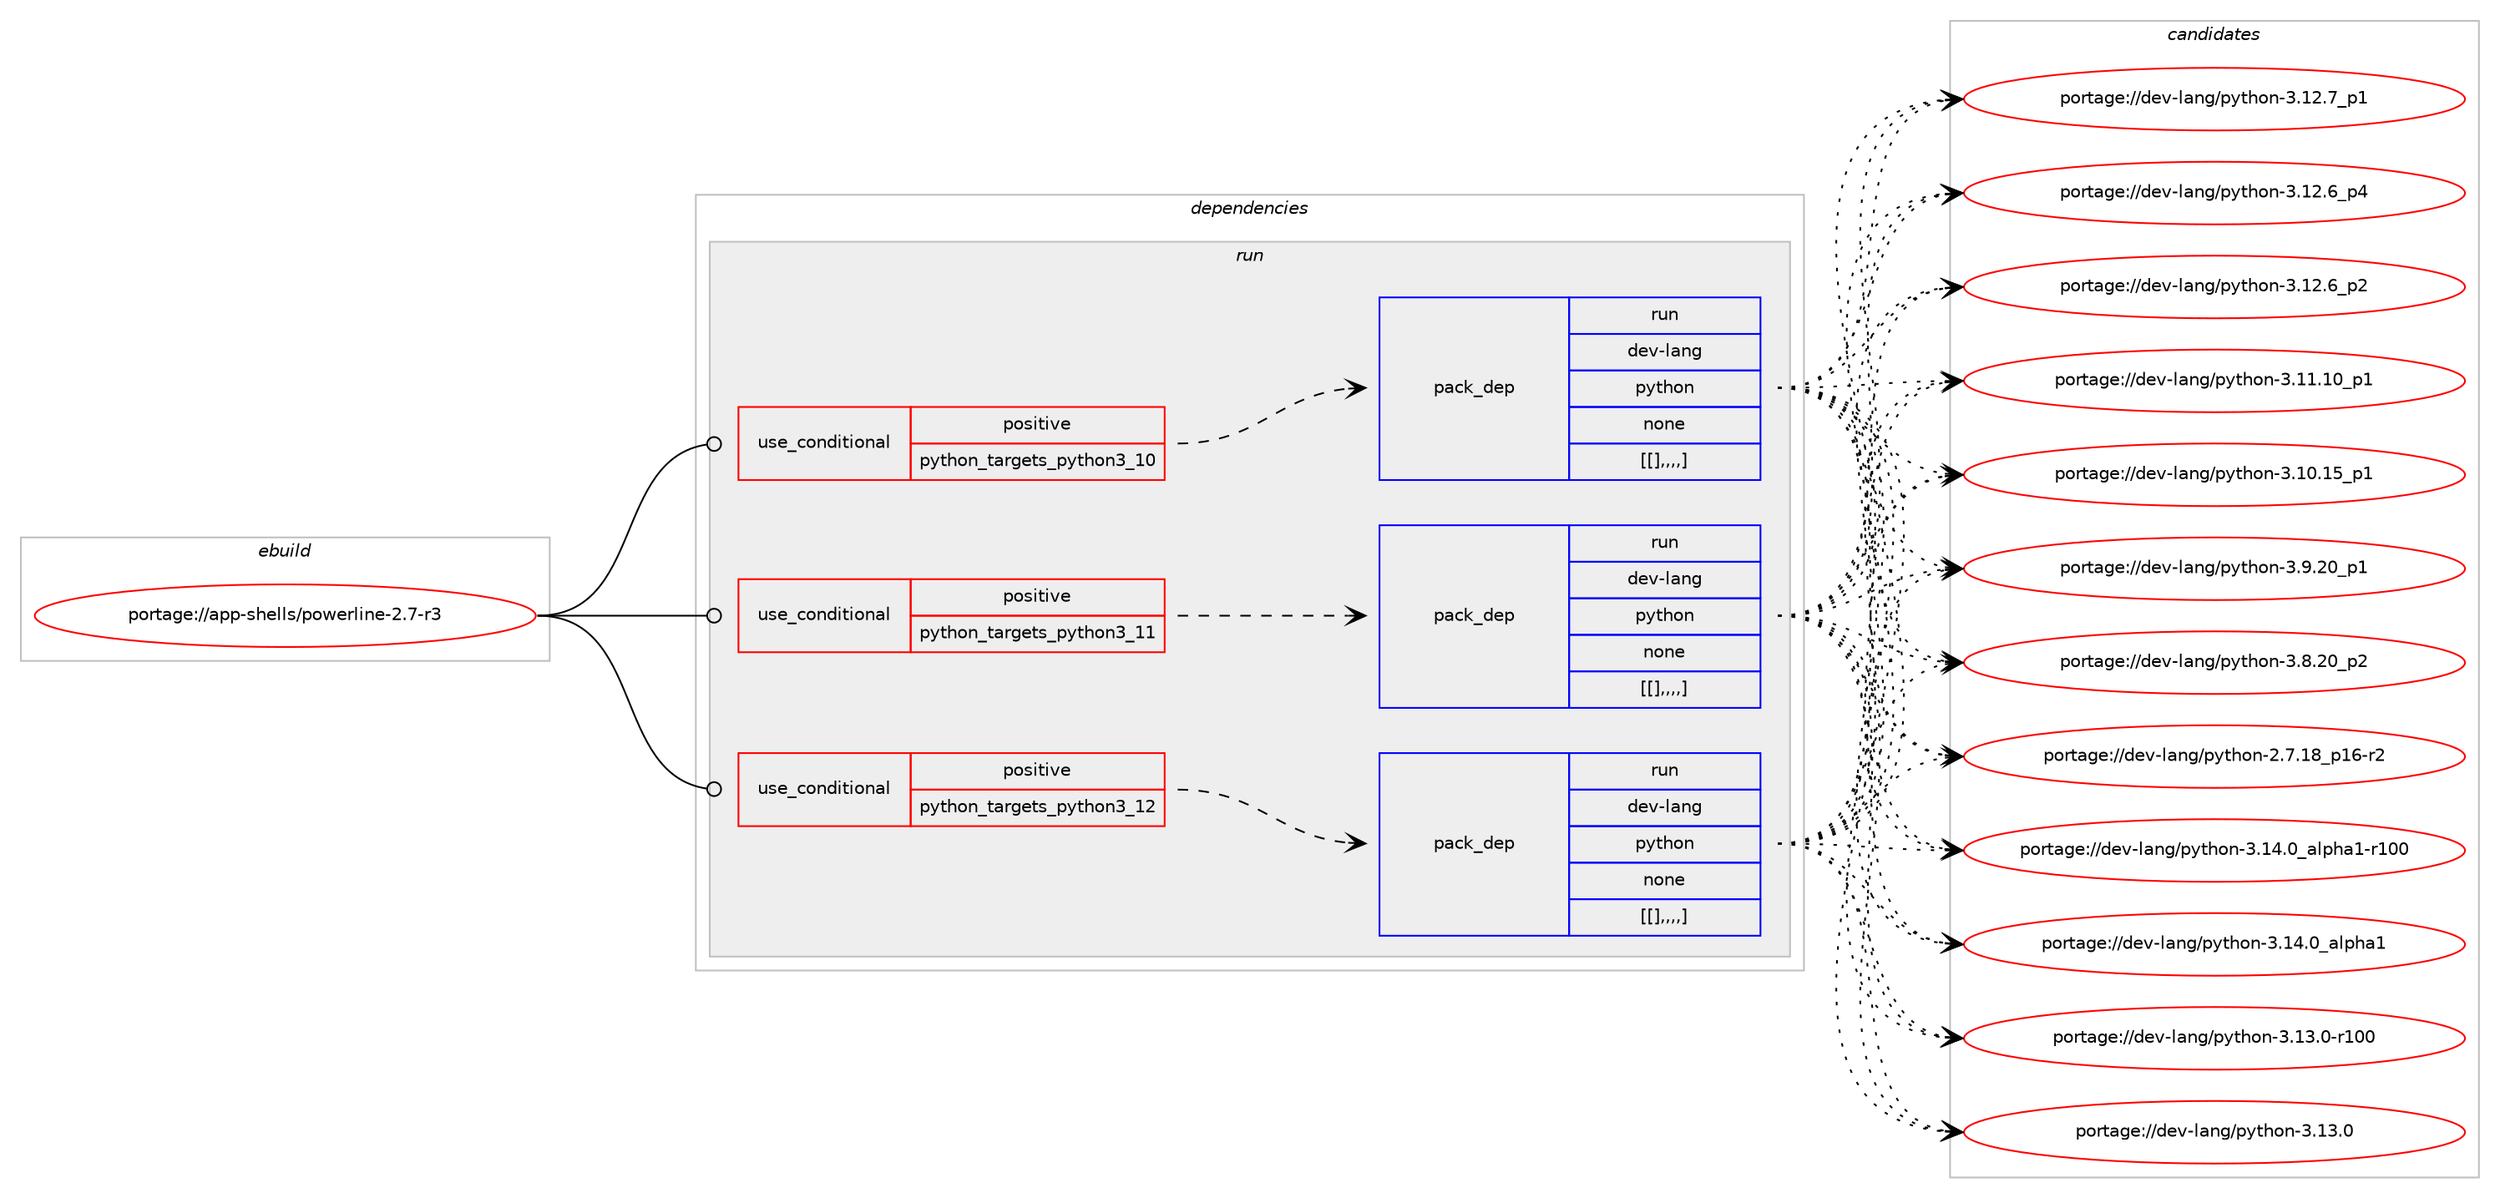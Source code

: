 digraph prolog {

# *************
# Graph options
# *************

newrank=true;
concentrate=true;
compound=true;
graph [rankdir=LR,fontname=Helvetica,fontsize=10,ranksep=1.5];#, ranksep=2.5, nodesep=0.2];
edge  [arrowhead=vee];
node  [fontname=Helvetica,fontsize=10];

# **********
# The ebuild
# **********

subgraph cluster_leftcol {
color=gray;
label=<<i>ebuild</i>>;
id [label="portage://app-shells/powerline-2.7-r3", color=red, width=4, href="../app-shells/powerline-2.7-r3.svg"];
}

# ****************
# The dependencies
# ****************

subgraph cluster_midcol {
color=gray;
label=<<i>dependencies</i>>;
subgraph cluster_compile {
fillcolor="#eeeeee";
style=filled;
label=<<i>compile</i>>;
}
subgraph cluster_compileandrun {
fillcolor="#eeeeee";
style=filled;
label=<<i>compile and run</i>>;
}
subgraph cluster_run {
fillcolor="#eeeeee";
style=filled;
label=<<i>run</i>>;
subgraph cond15980 {
dependency55466 [label=<<TABLE BORDER="0" CELLBORDER="1" CELLSPACING="0" CELLPADDING="4"><TR><TD ROWSPAN="3" CELLPADDING="10">use_conditional</TD></TR><TR><TD>positive</TD></TR><TR><TD>python_targets_python3_10</TD></TR></TABLE>>, shape=none, color=red];
subgraph pack38942 {
dependency55498 [label=<<TABLE BORDER="0" CELLBORDER="1" CELLSPACING="0" CELLPADDING="4" WIDTH="220"><TR><TD ROWSPAN="6" CELLPADDING="30">pack_dep</TD></TR><TR><TD WIDTH="110">run</TD></TR><TR><TD>dev-lang</TD></TR><TR><TD>python</TD></TR><TR><TD>none</TD></TR><TR><TD>[[],,,,]</TD></TR></TABLE>>, shape=none, color=blue];
}
dependency55466:e -> dependency55498:w [weight=20,style="dashed",arrowhead="vee"];
}
id:e -> dependency55466:w [weight=20,style="solid",arrowhead="odot"];
subgraph cond15992 {
dependency55500 [label=<<TABLE BORDER="0" CELLBORDER="1" CELLSPACING="0" CELLPADDING="4"><TR><TD ROWSPAN="3" CELLPADDING="10">use_conditional</TD></TR><TR><TD>positive</TD></TR><TR><TD>python_targets_python3_11</TD></TR></TABLE>>, shape=none, color=red];
subgraph pack38954 {
dependency55504 [label=<<TABLE BORDER="0" CELLBORDER="1" CELLSPACING="0" CELLPADDING="4" WIDTH="220"><TR><TD ROWSPAN="6" CELLPADDING="30">pack_dep</TD></TR><TR><TD WIDTH="110">run</TD></TR><TR><TD>dev-lang</TD></TR><TR><TD>python</TD></TR><TR><TD>none</TD></TR><TR><TD>[[],,,,]</TD></TR></TABLE>>, shape=none, color=blue];
}
dependency55500:e -> dependency55504:w [weight=20,style="dashed",arrowhead="vee"];
}
id:e -> dependency55500:w [weight=20,style="solid",arrowhead="odot"];
subgraph cond15993 {
dependency55510 [label=<<TABLE BORDER="0" CELLBORDER="1" CELLSPACING="0" CELLPADDING="4"><TR><TD ROWSPAN="3" CELLPADDING="10">use_conditional</TD></TR><TR><TD>positive</TD></TR><TR><TD>python_targets_python3_12</TD></TR></TABLE>>, shape=none, color=red];
subgraph pack38967 {
dependency55534 [label=<<TABLE BORDER="0" CELLBORDER="1" CELLSPACING="0" CELLPADDING="4" WIDTH="220"><TR><TD ROWSPAN="6" CELLPADDING="30">pack_dep</TD></TR><TR><TD WIDTH="110">run</TD></TR><TR><TD>dev-lang</TD></TR><TR><TD>python</TD></TR><TR><TD>none</TD></TR><TR><TD>[[],,,,]</TD></TR></TABLE>>, shape=none, color=blue];
}
dependency55510:e -> dependency55534:w [weight=20,style="dashed",arrowhead="vee"];
}
id:e -> dependency55510:w [weight=20,style="solid",arrowhead="odot"];
}
}

# **************
# The candidates
# **************

subgraph cluster_choices {
rank=same;
color=gray;
label=<<i>candidates</i>>;

subgraph choice37864 {
color=black;
nodesep=1;
choice100101118451089711010347112121116104111110455146495246489597108112104974945114494848 [label="portage://dev-lang/python-3.14.0_alpha1-r100", color=red, width=4,href="../dev-lang/python-3.14.0_alpha1-r100.svg"];
choice1001011184510897110103471121211161041111104551464952464895971081121049749 [label="portage://dev-lang/python-3.14.0_alpha1", color=red, width=4,href="../dev-lang/python-3.14.0_alpha1.svg"];
choice1001011184510897110103471121211161041111104551464951464845114494848 [label="portage://dev-lang/python-3.13.0-r100", color=red, width=4,href="../dev-lang/python-3.13.0-r100.svg"];
choice10010111845108971101034711212111610411111045514649514648 [label="portage://dev-lang/python-3.13.0", color=red, width=4,href="../dev-lang/python-3.13.0.svg"];
choice100101118451089711010347112121116104111110455146495046559511249 [label="portage://dev-lang/python-3.12.7_p1", color=red, width=4,href="../dev-lang/python-3.12.7_p1.svg"];
choice100101118451089711010347112121116104111110455146495046549511252 [label="portage://dev-lang/python-3.12.6_p4", color=red, width=4,href="../dev-lang/python-3.12.6_p4.svg"];
choice100101118451089711010347112121116104111110455146495046549511250 [label="portage://dev-lang/python-3.12.6_p2", color=red, width=4,href="../dev-lang/python-3.12.6_p2.svg"];
choice10010111845108971101034711212111610411111045514649494649489511249 [label="portage://dev-lang/python-3.11.10_p1", color=red, width=4,href="../dev-lang/python-3.11.10_p1.svg"];
choice10010111845108971101034711212111610411111045514649484649539511249 [label="portage://dev-lang/python-3.10.15_p1", color=red, width=4,href="../dev-lang/python-3.10.15_p1.svg"];
choice100101118451089711010347112121116104111110455146574650489511249 [label="portage://dev-lang/python-3.9.20_p1", color=red, width=4,href="../dev-lang/python-3.9.20_p1.svg"];
choice100101118451089711010347112121116104111110455146564650489511250 [label="portage://dev-lang/python-3.8.20_p2", color=red, width=4,href="../dev-lang/python-3.8.20_p2.svg"];
choice100101118451089711010347112121116104111110455046554649569511249544511450 [label="portage://dev-lang/python-2.7.18_p16-r2", color=red, width=4,href="../dev-lang/python-2.7.18_p16-r2.svg"];
dependency55498:e -> choice100101118451089711010347112121116104111110455146495246489597108112104974945114494848:w [style=dotted,weight="100"];
dependency55498:e -> choice1001011184510897110103471121211161041111104551464952464895971081121049749:w [style=dotted,weight="100"];
dependency55498:e -> choice1001011184510897110103471121211161041111104551464951464845114494848:w [style=dotted,weight="100"];
dependency55498:e -> choice10010111845108971101034711212111610411111045514649514648:w [style=dotted,weight="100"];
dependency55498:e -> choice100101118451089711010347112121116104111110455146495046559511249:w [style=dotted,weight="100"];
dependency55498:e -> choice100101118451089711010347112121116104111110455146495046549511252:w [style=dotted,weight="100"];
dependency55498:e -> choice100101118451089711010347112121116104111110455146495046549511250:w [style=dotted,weight="100"];
dependency55498:e -> choice10010111845108971101034711212111610411111045514649494649489511249:w [style=dotted,weight="100"];
dependency55498:e -> choice10010111845108971101034711212111610411111045514649484649539511249:w [style=dotted,weight="100"];
dependency55498:e -> choice100101118451089711010347112121116104111110455146574650489511249:w [style=dotted,weight="100"];
dependency55498:e -> choice100101118451089711010347112121116104111110455146564650489511250:w [style=dotted,weight="100"];
dependency55498:e -> choice100101118451089711010347112121116104111110455046554649569511249544511450:w [style=dotted,weight="100"];
}
subgraph choice37889 {
color=black;
nodesep=1;
choice100101118451089711010347112121116104111110455146495246489597108112104974945114494848 [label="portage://dev-lang/python-3.14.0_alpha1-r100", color=red, width=4,href="../dev-lang/python-3.14.0_alpha1-r100.svg"];
choice1001011184510897110103471121211161041111104551464952464895971081121049749 [label="portage://dev-lang/python-3.14.0_alpha1", color=red, width=4,href="../dev-lang/python-3.14.0_alpha1.svg"];
choice1001011184510897110103471121211161041111104551464951464845114494848 [label="portage://dev-lang/python-3.13.0-r100", color=red, width=4,href="../dev-lang/python-3.13.0-r100.svg"];
choice10010111845108971101034711212111610411111045514649514648 [label="portage://dev-lang/python-3.13.0", color=red, width=4,href="../dev-lang/python-3.13.0.svg"];
choice100101118451089711010347112121116104111110455146495046559511249 [label="portage://dev-lang/python-3.12.7_p1", color=red, width=4,href="../dev-lang/python-3.12.7_p1.svg"];
choice100101118451089711010347112121116104111110455146495046549511252 [label="portage://dev-lang/python-3.12.6_p4", color=red, width=4,href="../dev-lang/python-3.12.6_p4.svg"];
choice100101118451089711010347112121116104111110455146495046549511250 [label="portage://dev-lang/python-3.12.6_p2", color=red, width=4,href="../dev-lang/python-3.12.6_p2.svg"];
choice10010111845108971101034711212111610411111045514649494649489511249 [label="portage://dev-lang/python-3.11.10_p1", color=red, width=4,href="../dev-lang/python-3.11.10_p1.svg"];
choice10010111845108971101034711212111610411111045514649484649539511249 [label="portage://dev-lang/python-3.10.15_p1", color=red, width=4,href="../dev-lang/python-3.10.15_p1.svg"];
choice100101118451089711010347112121116104111110455146574650489511249 [label="portage://dev-lang/python-3.9.20_p1", color=red, width=4,href="../dev-lang/python-3.9.20_p1.svg"];
choice100101118451089711010347112121116104111110455146564650489511250 [label="portage://dev-lang/python-3.8.20_p2", color=red, width=4,href="../dev-lang/python-3.8.20_p2.svg"];
choice100101118451089711010347112121116104111110455046554649569511249544511450 [label="portage://dev-lang/python-2.7.18_p16-r2", color=red, width=4,href="../dev-lang/python-2.7.18_p16-r2.svg"];
dependency55504:e -> choice100101118451089711010347112121116104111110455146495246489597108112104974945114494848:w [style=dotted,weight="100"];
dependency55504:e -> choice1001011184510897110103471121211161041111104551464952464895971081121049749:w [style=dotted,weight="100"];
dependency55504:e -> choice1001011184510897110103471121211161041111104551464951464845114494848:w [style=dotted,weight="100"];
dependency55504:e -> choice10010111845108971101034711212111610411111045514649514648:w [style=dotted,weight="100"];
dependency55504:e -> choice100101118451089711010347112121116104111110455146495046559511249:w [style=dotted,weight="100"];
dependency55504:e -> choice100101118451089711010347112121116104111110455146495046549511252:w [style=dotted,weight="100"];
dependency55504:e -> choice100101118451089711010347112121116104111110455146495046549511250:w [style=dotted,weight="100"];
dependency55504:e -> choice10010111845108971101034711212111610411111045514649494649489511249:w [style=dotted,weight="100"];
dependency55504:e -> choice10010111845108971101034711212111610411111045514649484649539511249:w [style=dotted,weight="100"];
dependency55504:e -> choice100101118451089711010347112121116104111110455146574650489511249:w [style=dotted,weight="100"];
dependency55504:e -> choice100101118451089711010347112121116104111110455146564650489511250:w [style=dotted,weight="100"];
dependency55504:e -> choice100101118451089711010347112121116104111110455046554649569511249544511450:w [style=dotted,weight="100"];
}
subgraph choice37900 {
color=black;
nodesep=1;
choice100101118451089711010347112121116104111110455146495246489597108112104974945114494848 [label="portage://dev-lang/python-3.14.0_alpha1-r100", color=red, width=4,href="../dev-lang/python-3.14.0_alpha1-r100.svg"];
choice1001011184510897110103471121211161041111104551464952464895971081121049749 [label="portage://dev-lang/python-3.14.0_alpha1", color=red, width=4,href="../dev-lang/python-3.14.0_alpha1.svg"];
choice1001011184510897110103471121211161041111104551464951464845114494848 [label="portage://dev-lang/python-3.13.0-r100", color=red, width=4,href="../dev-lang/python-3.13.0-r100.svg"];
choice10010111845108971101034711212111610411111045514649514648 [label="portage://dev-lang/python-3.13.0", color=red, width=4,href="../dev-lang/python-3.13.0.svg"];
choice100101118451089711010347112121116104111110455146495046559511249 [label="portage://dev-lang/python-3.12.7_p1", color=red, width=4,href="../dev-lang/python-3.12.7_p1.svg"];
choice100101118451089711010347112121116104111110455146495046549511252 [label="portage://dev-lang/python-3.12.6_p4", color=red, width=4,href="../dev-lang/python-3.12.6_p4.svg"];
choice100101118451089711010347112121116104111110455146495046549511250 [label="portage://dev-lang/python-3.12.6_p2", color=red, width=4,href="../dev-lang/python-3.12.6_p2.svg"];
choice10010111845108971101034711212111610411111045514649494649489511249 [label="portage://dev-lang/python-3.11.10_p1", color=red, width=4,href="../dev-lang/python-3.11.10_p1.svg"];
choice10010111845108971101034711212111610411111045514649484649539511249 [label="portage://dev-lang/python-3.10.15_p1", color=red, width=4,href="../dev-lang/python-3.10.15_p1.svg"];
choice100101118451089711010347112121116104111110455146574650489511249 [label="portage://dev-lang/python-3.9.20_p1", color=red, width=4,href="../dev-lang/python-3.9.20_p1.svg"];
choice100101118451089711010347112121116104111110455146564650489511250 [label="portage://dev-lang/python-3.8.20_p2", color=red, width=4,href="../dev-lang/python-3.8.20_p2.svg"];
choice100101118451089711010347112121116104111110455046554649569511249544511450 [label="portage://dev-lang/python-2.7.18_p16-r2", color=red, width=4,href="../dev-lang/python-2.7.18_p16-r2.svg"];
dependency55534:e -> choice100101118451089711010347112121116104111110455146495246489597108112104974945114494848:w [style=dotted,weight="100"];
dependency55534:e -> choice1001011184510897110103471121211161041111104551464952464895971081121049749:w [style=dotted,weight="100"];
dependency55534:e -> choice1001011184510897110103471121211161041111104551464951464845114494848:w [style=dotted,weight="100"];
dependency55534:e -> choice10010111845108971101034711212111610411111045514649514648:w [style=dotted,weight="100"];
dependency55534:e -> choice100101118451089711010347112121116104111110455146495046559511249:w [style=dotted,weight="100"];
dependency55534:e -> choice100101118451089711010347112121116104111110455146495046549511252:w [style=dotted,weight="100"];
dependency55534:e -> choice100101118451089711010347112121116104111110455146495046549511250:w [style=dotted,weight="100"];
dependency55534:e -> choice10010111845108971101034711212111610411111045514649494649489511249:w [style=dotted,weight="100"];
dependency55534:e -> choice10010111845108971101034711212111610411111045514649484649539511249:w [style=dotted,weight="100"];
dependency55534:e -> choice100101118451089711010347112121116104111110455146574650489511249:w [style=dotted,weight="100"];
dependency55534:e -> choice100101118451089711010347112121116104111110455146564650489511250:w [style=dotted,weight="100"];
dependency55534:e -> choice100101118451089711010347112121116104111110455046554649569511249544511450:w [style=dotted,weight="100"];
}
}

}
